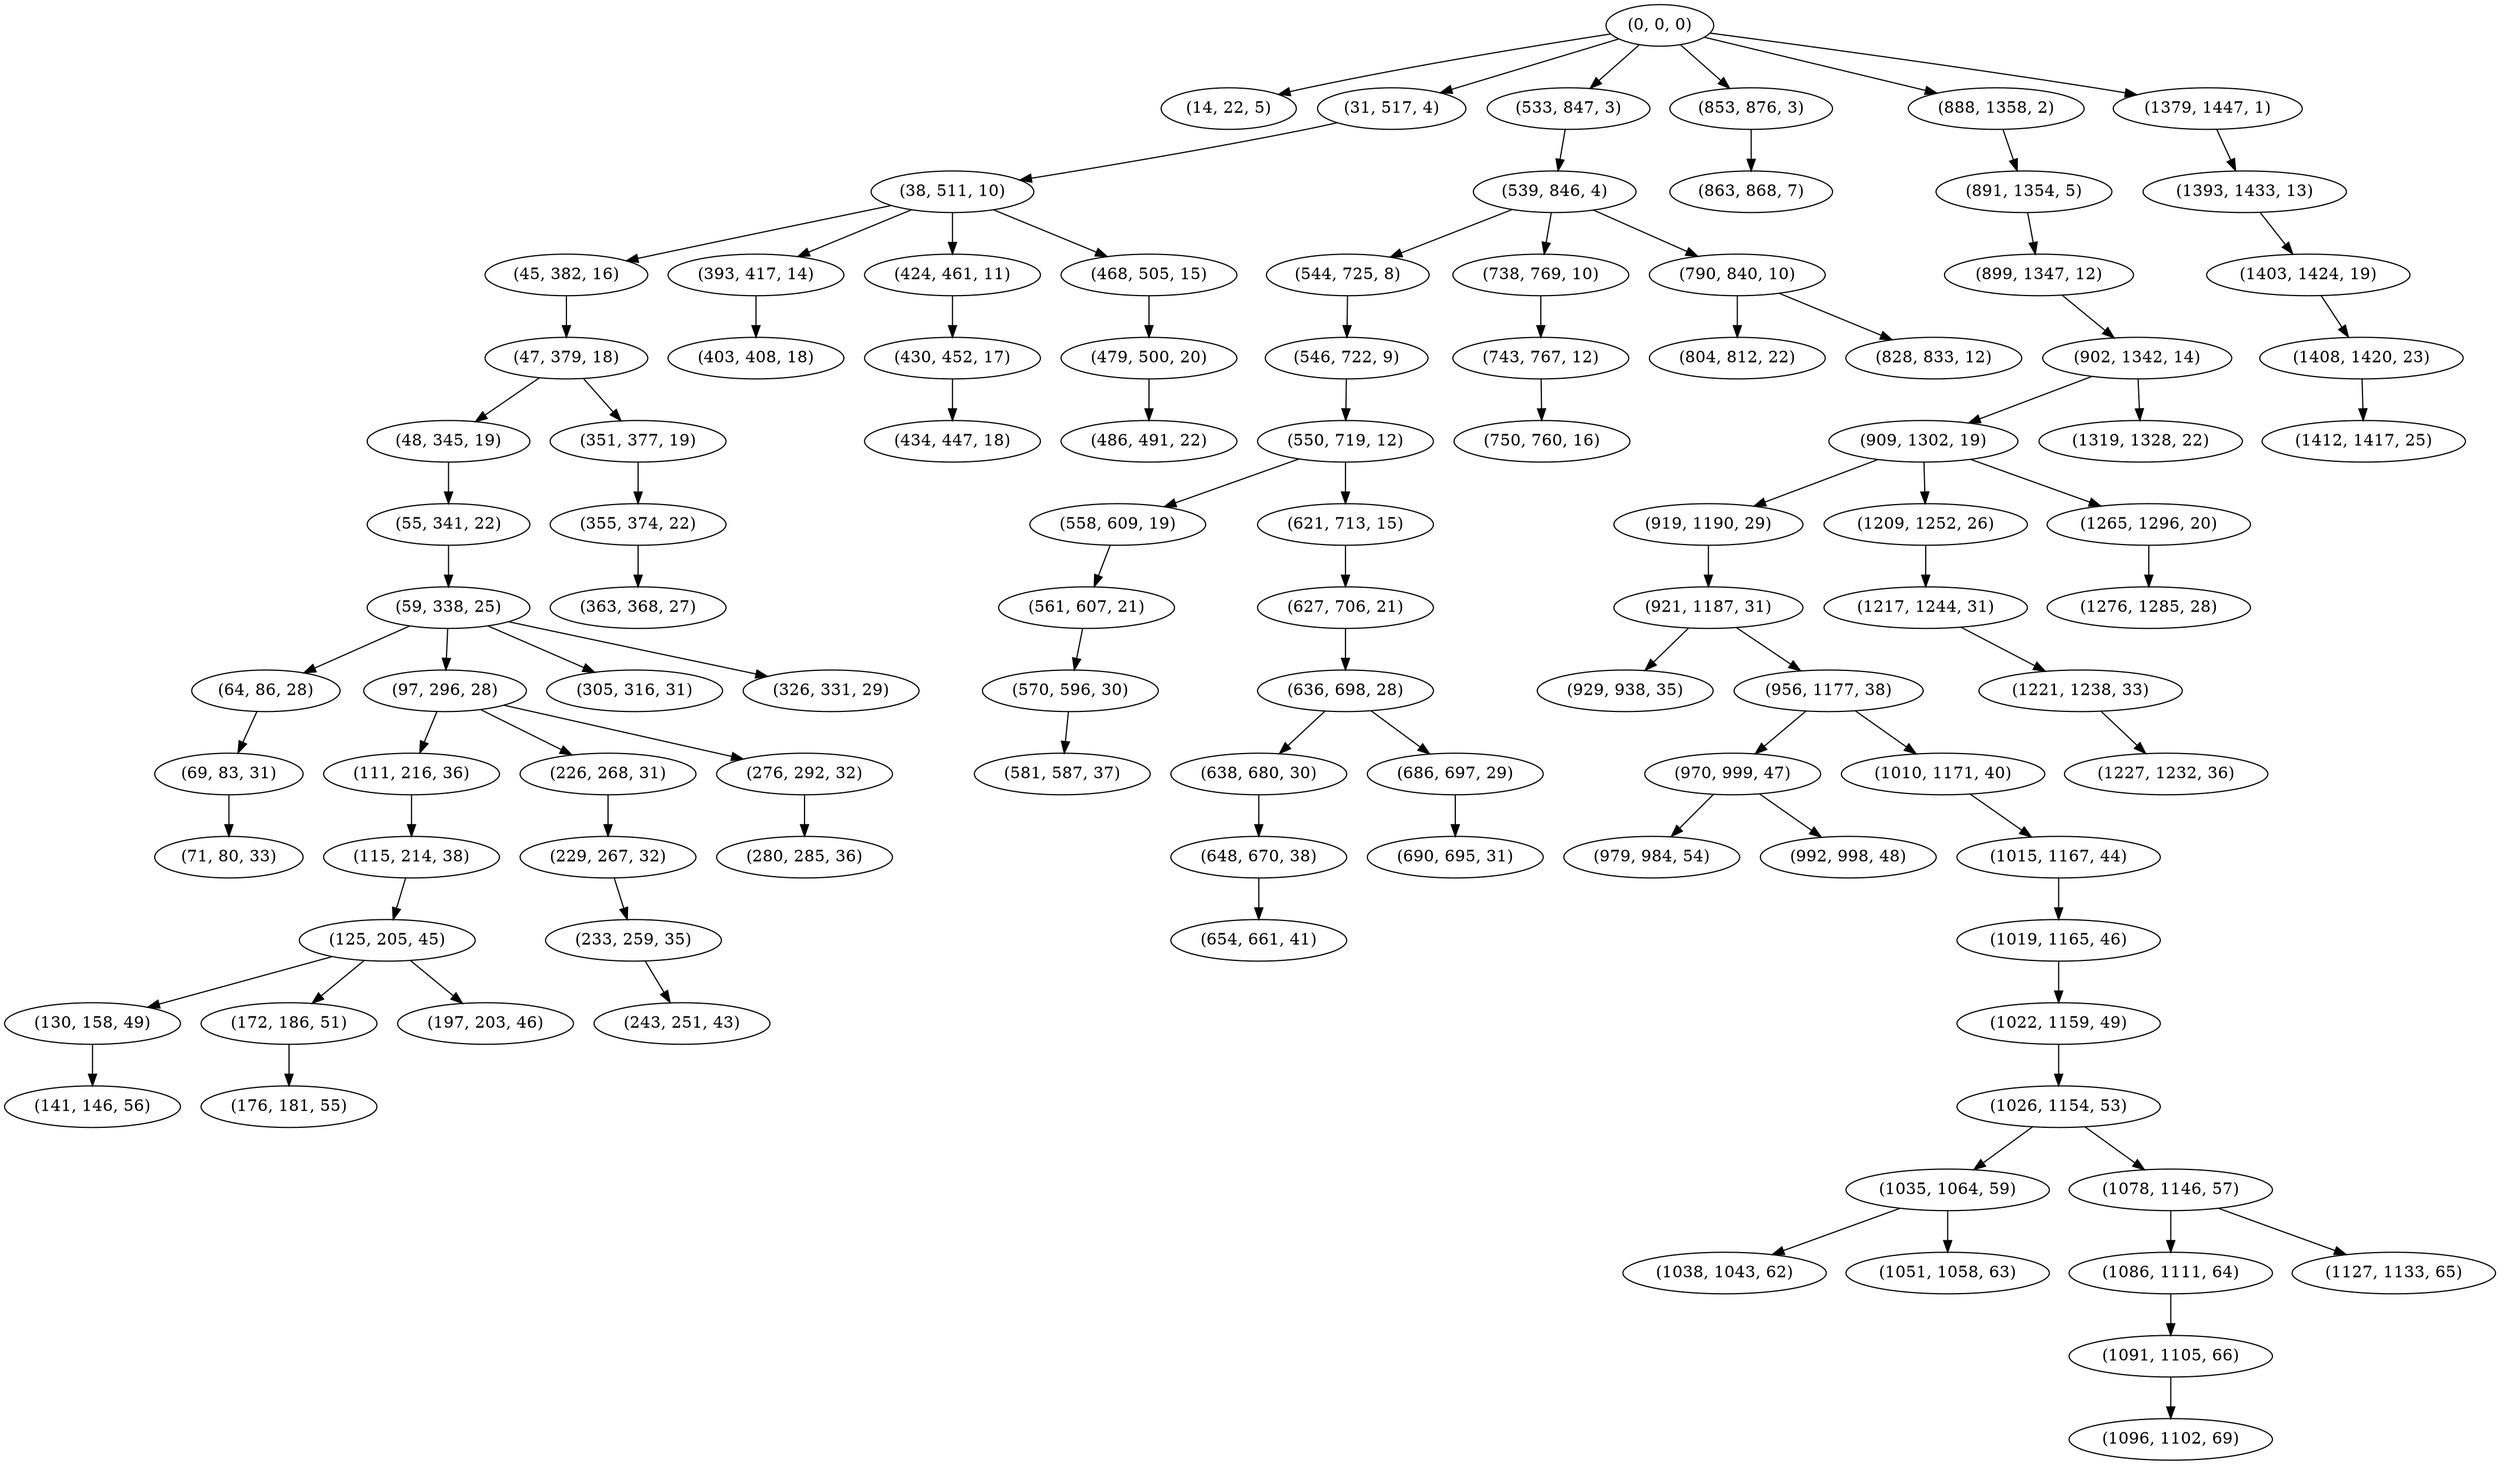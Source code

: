 digraph tree {
    "(0, 0, 0)";
    "(14, 22, 5)";
    "(31, 517, 4)";
    "(38, 511, 10)";
    "(45, 382, 16)";
    "(47, 379, 18)";
    "(48, 345, 19)";
    "(55, 341, 22)";
    "(59, 338, 25)";
    "(64, 86, 28)";
    "(69, 83, 31)";
    "(71, 80, 33)";
    "(97, 296, 28)";
    "(111, 216, 36)";
    "(115, 214, 38)";
    "(125, 205, 45)";
    "(130, 158, 49)";
    "(141, 146, 56)";
    "(172, 186, 51)";
    "(176, 181, 55)";
    "(197, 203, 46)";
    "(226, 268, 31)";
    "(229, 267, 32)";
    "(233, 259, 35)";
    "(243, 251, 43)";
    "(276, 292, 32)";
    "(280, 285, 36)";
    "(305, 316, 31)";
    "(326, 331, 29)";
    "(351, 377, 19)";
    "(355, 374, 22)";
    "(363, 368, 27)";
    "(393, 417, 14)";
    "(403, 408, 18)";
    "(424, 461, 11)";
    "(430, 452, 17)";
    "(434, 447, 18)";
    "(468, 505, 15)";
    "(479, 500, 20)";
    "(486, 491, 22)";
    "(533, 847, 3)";
    "(539, 846, 4)";
    "(544, 725, 8)";
    "(546, 722, 9)";
    "(550, 719, 12)";
    "(558, 609, 19)";
    "(561, 607, 21)";
    "(570, 596, 30)";
    "(581, 587, 37)";
    "(621, 713, 15)";
    "(627, 706, 21)";
    "(636, 698, 28)";
    "(638, 680, 30)";
    "(648, 670, 38)";
    "(654, 661, 41)";
    "(686, 697, 29)";
    "(690, 695, 31)";
    "(738, 769, 10)";
    "(743, 767, 12)";
    "(750, 760, 16)";
    "(790, 840, 10)";
    "(804, 812, 22)";
    "(828, 833, 12)";
    "(853, 876, 3)";
    "(863, 868, 7)";
    "(888, 1358, 2)";
    "(891, 1354, 5)";
    "(899, 1347, 12)";
    "(902, 1342, 14)";
    "(909, 1302, 19)";
    "(919, 1190, 29)";
    "(921, 1187, 31)";
    "(929, 938, 35)";
    "(956, 1177, 38)";
    "(970, 999, 47)";
    "(979, 984, 54)";
    "(992, 998, 48)";
    "(1010, 1171, 40)";
    "(1015, 1167, 44)";
    "(1019, 1165, 46)";
    "(1022, 1159, 49)";
    "(1026, 1154, 53)";
    "(1035, 1064, 59)";
    "(1038, 1043, 62)";
    "(1051, 1058, 63)";
    "(1078, 1146, 57)";
    "(1086, 1111, 64)";
    "(1091, 1105, 66)";
    "(1096, 1102, 69)";
    "(1127, 1133, 65)";
    "(1209, 1252, 26)";
    "(1217, 1244, 31)";
    "(1221, 1238, 33)";
    "(1227, 1232, 36)";
    "(1265, 1296, 20)";
    "(1276, 1285, 28)";
    "(1319, 1328, 22)";
    "(1379, 1447, 1)";
    "(1393, 1433, 13)";
    "(1403, 1424, 19)";
    "(1408, 1420, 23)";
    "(1412, 1417, 25)";
    "(0, 0, 0)" -> "(14, 22, 5)";
    "(0, 0, 0)" -> "(31, 517, 4)";
    "(0, 0, 0)" -> "(533, 847, 3)";
    "(0, 0, 0)" -> "(853, 876, 3)";
    "(0, 0, 0)" -> "(888, 1358, 2)";
    "(0, 0, 0)" -> "(1379, 1447, 1)";
    "(31, 517, 4)" -> "(38, 511, 10)";
    "(38, 511, 10)" -> "(45, 382, 16)";
    "(38, 511, 10)" -> "(393, 417, 14)";
    "(38, 511, 10)" -> "(424, 461, 11)";
    "(38, 511, 10)" -> "(468, 505, 15)";
    "(45, 382, 16)" -> "(47, 379, 18)";
    "(47, 379, 18)" -> "(48, 345, 19)";
    "(47, 379, 18)" -> "(351, 377, 19)";
    "(48, 345, 19)" -> "(55, 341, 22)";
    "(55, 341, 22)" -> "(59, 338, 25)";
    "(59, 338, 25)" -> "(64, 86, 28)";
    "(59, 338, 25)" -> "(97, 296, 28)";
    "(59, 338, 25)" -> "(305, 316, 31)";
    "(59, 338, 25)" -> "(326, 331, 29)";
    "(64, 86, 28)" -> "(69, 83, 31)";
    "(69, 83, 31)" -> "(71, 80, 33)";
    "(97, 296, 28)" -> "(111, 216, 36)";
    "(97, 296, 28)" -> "(226, 268, 31)";
    "(97, 296, 28)" -> "(276, 292, 32)";
    "(111, 216, 36)" -> "(115, 214, 38)";
    "(115, 214, 38)" -> "(125, 205, 45)";
    "(125, 205, 45)" -> "(130, 158, 49)";
    "(125, 205, 45)" -> "(172, 186, 51)";
    "(125, 205, 45)" -> "(197, 203, 46)";
    "(130, 158, 49)" -> "(141, 146, 56)";
    "(172, 186, 51)" -> "(176, 181, 55)";
    "(226, 268, 31)" -> "(229, 267, 32)";
    "(229, 267, 32)" -> "(233, 259, 35)";
    "(233, 259, 35)" -> "(243, 251, 43)";
    "(276, 292, 32)" -> "(280, 285, 36)";
    "(351, 377, 19)" -> "(355, 374, 22)";
    "(355, 374, 22)" -> "(363, 368, 27)";
    "(393, 417, 14)" -> "(403, 408, 18)";
    "(424, 461, 11)" -> "(430, 452, 17)";
    "(430, 452, 17)" -> "(434, 447, 18)";
    "(468, 505, 15)" -> "(479, 500, 20)";
    "(479, 500, 20)" -> "(486, 491, 22)";
    "(533, 847, 3)" -> "(539, 846, 4)";
    "(539, 846, 4)" -> "(544, 725, 8)";
    "(539, 846, 4)" -> "(738, 769, 10)";
    "(539, 846, 4)" -> "(790, 840, 10)";
    "(544, 725, 8)" -> "(546, 722, 9)";
    "(546, 722, 9)" -> "(550, 719, 12)";
    "(550, 719, 12)" -> "(558, 609, 19)";
    "(550, 719, 12)" -> "(621, 713, 15)";
    "(558, 609, 19)" -> "(561, 607, 21)";
    "(561, 607, 21)" -> "(570, 596, 30)";
    "(570, 596, 30)" -> "(581, 587, 37)";
    "(621, 713, 15)" -> "(627, 706, 21)";
    "(627, 706, 21)" -> "(636, 698, 28)";
    "(636, 698, 28)" -> "(638, 680, 30)";
    "(636, 698, 28)" -> "(686, 697, 29)";
    "(638, 680, 30)" -> "(648, 670, 38)";
    "(648, 670, 38)" -> "(654, 661, 41)";
    "(686, 697, 29)" -> "(690, 695, 31)";
    "(738, 769, 10)" -> "(743, 767, 12)";
    "(743, 767, 12)" -> "(750, 760, 16)";
    "(790, 840, 10)" -> "(804, 812, 22)";
    "(790, 840, 10)" -> "(828, 833, 12)";
    "(853, 876, 3)" -> "(863, 868, 7)";
    "(888, 1358, 2)" -> "(891, 1354, 5)";
    "(891, 1354, 5)" -> "(899, 1347, 12)";
    "(899, 1347, 12)" -> "(902, 1342, 14)";
    "(902, 1342, 14)" -> "(909, 1302, 19)";
    "(902, 1342, 14)" -> "(1319, 1328, 22)";
    "(909, 1302, 19)" -> "(919, 1190, 29)";
    "(909, 1302, 19)" -> "(1209, 1252, 26)";
    "(909, 1302, 19)" -> "(1265, 1296, 20)";
    "(919, 1190, 29)" -> "(921, 1187, 31)";
    "(921, 1187, 31)" -> "(929, 938, 35)";
    "(921, 1187, 31)" -> "(956, 1177, 38)";
    "(956, 1177, 38)" -> "(970, 999, 47)";
    "(956, 1177, 38)" -> "(1010, 1171, 40)";
    "(970, 999, 47)" -> "(979, 984, 54)";
    "(970, 999, 47)" -> "(992, 998, 48)";
    "(1010, 1171, 40)" -> "(1015, 1167, 44)";
    "(1015, 1167, 44)" -> "(1019, 1165, 46)";
    "(1019, 1165, 46)" -> "(1022, 1159, 49)";
    "(1022, 1159, 49)" -> "(1026, 1154, 53)";
    "(1026, 1154, 53)" -> "(1035, 1064, 59)";
    "(1026, 1154, 53)" -> "(1078, 1146, 57)";
    "(1035, 1064, 59)" -> "(1038, 1043, 62)";
    "(1035, 1064, 59)" -> "(1051, 1058, 63)";
    "(1078, 1146, 57)" -> "(1086, 1111, 64)";
    "(1078, 1146, 57)" -> "(1127, 1133, 65)";
    "(1086, 1111, 64)" -> "(1091, 1105, 66)";
    "(1091, 1105, 66)" -> "(1096, 1102, 69)";
    "(1209, 1252, 26)" -> "(1217, 1244, 31)";
    "(1217, 1244, 31)" -> "(1221, 1238, 33)";
    "(1221, 1238, 33)" -> "(1227, 1232, 36)";
    "(1265, 1296, 20)" -> "(1276, 1285, 28)";
    "(1379, 1447, 1)" -> "(1393, 1433, 13)";
    "(1393, 1433, 13)" -> "(1403, 1424, 19)";
    "(1403, 1424, 19)" -> "(1408, 1420, 23)";
    "(1408, 1420, 23)" -> "(1412, 1417, 25)";
}
